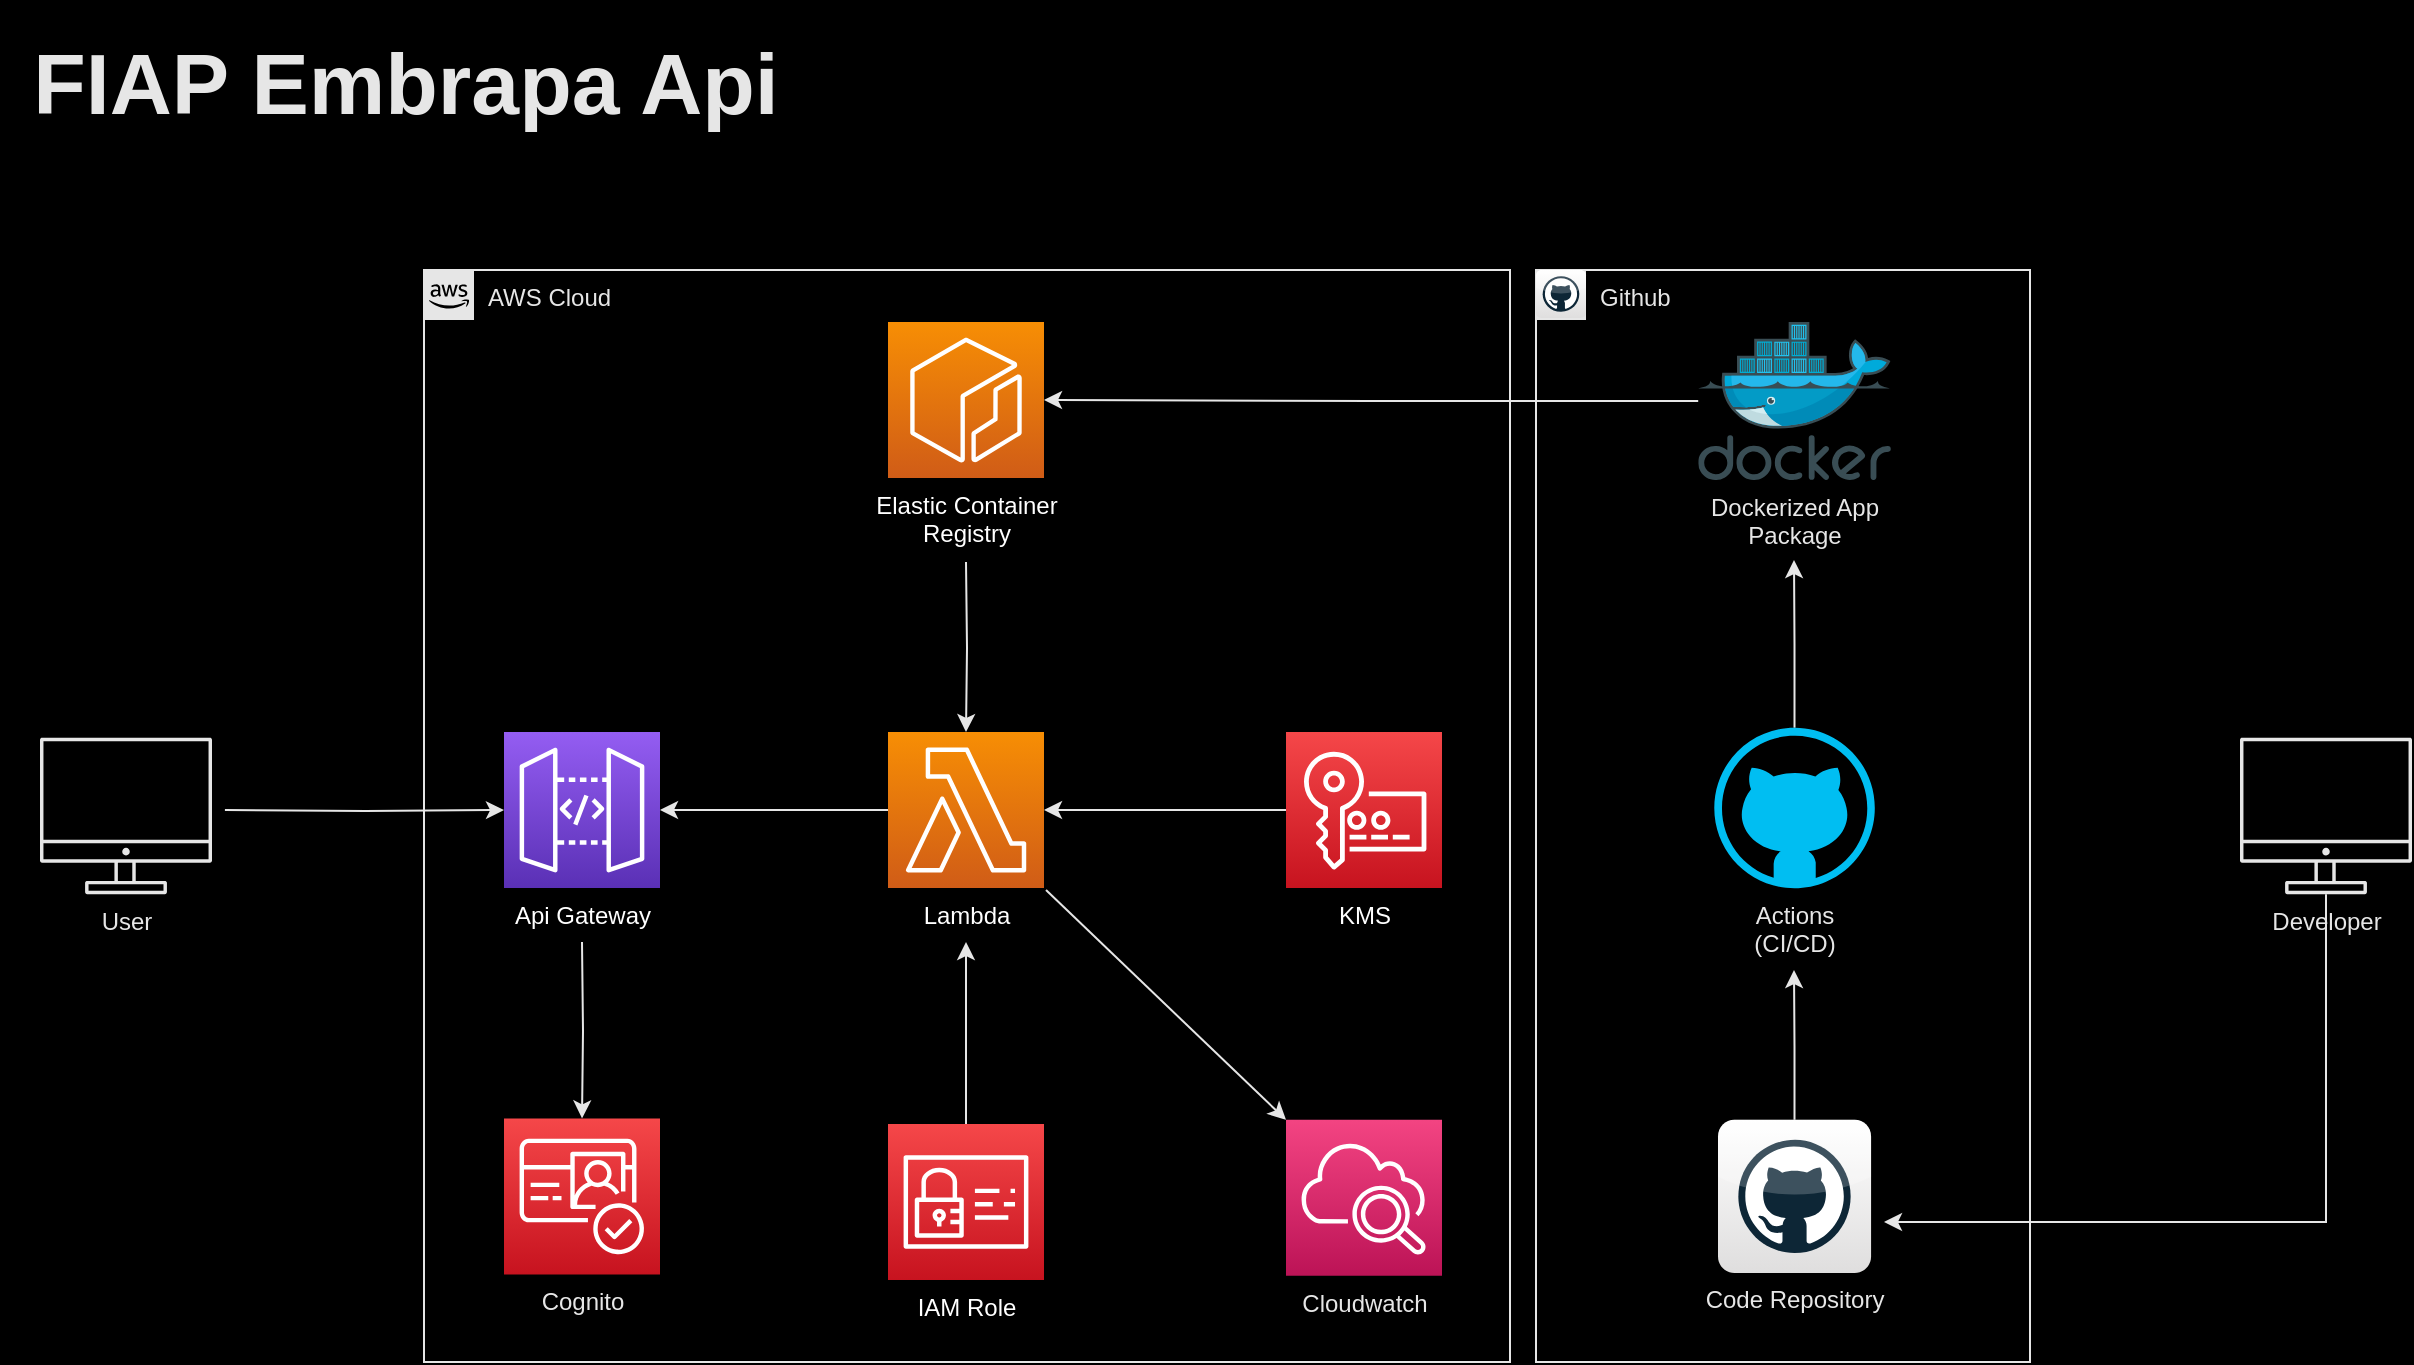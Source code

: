 <mxfile version="18.1.3" type="device"><diagram id="VtTK2scb-VmEOPwE1I2N" name="Page-1"><mxGraphModel dx="1426" dy="883" grid="0" gridSize="10" guides="1" tooltips="1" connect="1" arrows="1" fold="1" page="0" pageScale="1" pageWidth="1100" pageHeight="850" background="#000000" math="0" shadow="0"><root><mxCell id="0"/><mxCell id="1" parent="0"/><mxCell id="5ZEjk6eb_Ux-53kWahm3-1" value="AWS Cloud" style="points=[[0,0],[0.25,0],[0.5,0],[0.75,0],[1,0],[1,0.25],[1,0.5],[1,0.75],[1,1],[0.75,1],[0.5,1],[0.25,1],[0,1],[0,0.75],[0,0.5],[0,0.25]];outlineConnect=0;gradientColor=none;html=1;whiteSpace=wrap;fontSize=12;fontStyle=0;container=0;pointerEvents=0;collapsible=0;recursiveResize=0;shape=mxgraph.aws4.group;grIcon=mxgraph.aws4.group_aws_cloud_alt;strokeColor=#E6E6E6;fillColor=none;verticalAlign=top;align=left;spacingLeft=30;fontColor=#E6E6E6;dashed=0;" parent="1" vertex="1"><mxGeometry x="355" y="147" width="543" height="546" as="geometry"/></mxCell><mxCell id="Dag2rp7jf0Uawb9MbwXZ-5" style="edgeStyle=orthogonalEdgeStyle;rounded=0;orthogonalLoop=1;jettySize=auto;html=1;entryX=0.5;entryY=0;entryDx=0;entryDy=0;entryPerimeter=0;fontColor=#E6E6E6;strokeColor=#E6E6E6;" edge="1" parent="1" target="Dag2rp7jf0Uawb9MbwXZ-2"><mxGeometry relative="1" as="geometry"><mxPoint x="434" y="483" as="sourcePoint"/></mxGeometry></mxCell><mxCell id="5ZEjk6eb_Ux-53kWahm3-2" value="Api Gateway" style="sketch=0;points=[[0,0,0],[0.25,0,0],[0.5,0,0],[0.75,0,0],[1,0,0],[0,1,0],[0.25,1,0],[0.5,1,0],[0.75,1,0],[1,1,0],[0,0.25,0],[0,0.5,0],[0,0.75,0],[1,0.25,0],[1,0.5,0],[1,0.75,0]];outlineConnect=0;fontColor=#FFFFFF;gradientColor=#945DF2;gradientDirection=north;fillColor=#5A30B5;strokeColor=#ffffff;dashed=0;verticalLabelPosition=bottom;verticalAlign=top;align=center;html=1;fontSize=12;fontStyle=0;aspect=fixed;shape=mxgraph.aws4.resourceIcon;resIcon=mxgraph.aws4.api_gateway;" parent="1" vertex="1"><mxGeometry x="395" y="378" width="78" height="78" as="geometry"/></mxCell><mxCell id="5ZEjk6eb_Ux-53kWahm3-7" style="edgeStyle=orthogonalEdgeStyle;rounded=0;orthogonalLoop=1;jettySize=auto;html=1;entryX=1;entryY=0.5;entryDx=0;entryDy=0;entryPerimeter=0;fontColor=#FFFFFF;strokeColor=#E6E6E6;" parent="1" source="5ZEjk6eb_Ux-53kWahm3-3" target="5ZEjk6eb_Ux-53kWahm3-2" edge="1"><mxGeometry relative="1" as="geometry"/></mxCell><mxCell id="5ZEjk6eb_Ux-53kWahm3-3" value="Lambda" style="sketch=0;points=[[0,0,0],[0.25,0,0],[0.5,0,0],[0.75,0,0],[1,0,0],[0,1,0],[0.25,1,0],[0.5,1,0],[0.75,1,0],[1,1,0],[0,0.25,0],[0,0.5,0],[0,0.75,0],[1,0.25,0],[1,0.5,0],[1,0.75,0]];outlineConnect=0;fontColor=#FFFFFF;gradientColor=#F78E04;gradientDirection=north;fillColor=#D05C17;strokeColor=#ffffff;dashed=0;verticalLabelPosition=bottom;verticalAlign=top;align=center;html=1;fontSize=12;fontStyle=0;aspect=fixed;shape=mxgraph.aws4.resourceIcon;resIcon=mxgraph.aws4.lambda;" parent="1" vertex="1"><mxGeometry x="587" y="378" width="78" height="78" as="geometry"/></mxCell><mxCell id="5ZEjk6eb_Ux-53kWahm3-9" style="edgeStyle=orthogonalEdgeStyle;rounded=0;orthogonalLoop=1;jettySize=auto;html=1;fontColor=#FFFFFF;strokeColor=#E6E6E6;" parent="1" target="5ZEjk6eb_Ux-53kWahm3-3" edge="1"><mxGeometry relative="1" as="geometry"><mxPoint x="626" y="293" as="sourcePoint"/></mxGeometry></mxCell><mxCell id="5ZEjk6eb_Ux-53kWahm3-4" value="Elastic Container&lt;br&gt;Registry" style="sketch=0;points=[[0,0,0],[0.25,0,0],[0.5,0,0],[0.75,0,0],[1,0,0],[0,1,0],[0.25,1,0],[0.5,1,0],[0.75,1,0],[1,1,0],[0,0.25,0],[0,0.5,0],[0,0.75,0],[1,0.25,0],[1,0.5,0],[1,0.75,0]];outlineConnect=0;fontColor=#FFFFFF;gradientColor=#F78E04;gradientDirection=north;fillColor=#D05C17;strokeColor=#ffffff;dashed=0;verticalLabelPosition=bottom;verticalAlign=top;align=center;html=1;fontSize=12;fontStyle=0;aspect=fixed;shape=mxgraph.aws4.resourceIcon;resIcon=mxgraph.aws4.ecr;" parent="1" vertex="1"><mxGeometry x="587" y="173" width="78" height="78" as="geometry"/></mxCell><mxCell id="5ZEjk6eb_Ux-53kWahm3-8" style="edgeStyle=orthogonalEdgeStyle;rounded=0;orthogonalLoop=1;jettySize=auto;html=1;fontColor=#FFFFFF;strokeColor=#E6E6E6;" parent="1" source="5ZEjk6eb_Ux-53kWahm3-5" target="5ZEjk6eb_Ux-53kWahm3-3" edge="1"><mxGeometry relative="1" as="geometry"/></mxCell><mxCell id="5ZEjk6eb_Ux-53kWahm3-5" value="KMS" style="sketch=0;points=[[0,0,0],[0.25,0,0],[0.5,0,0],[0.75,0,0],[1,0,0],[0,1,0],[0.25,1,0],[0.5,1,0],[0.75,1,0],[1,1,0],[0,0.25,0],[0,0.5,0],[0,0.75,0],[1,0.25,0],[1,0.5,0],[1,0.75,0]];outlineConnect=0;fontColor=#FFFFFF;gradientColor=#F54749;gradientDirection=north;fillColor=#C7131F;strokeColor=#ffffff;dashed=0;verticalLabelPosition=bottom;verticalAlign=top;align=center;html=1;fontSize=12;fontStyle=0;aspect=fixed;shape=mxgraph.aws4.resourceIcon;resIcon=mxgraph.aws4.key_management_service;" parent="1" vertex="1"><mxGeometry x="786" y="378" width="78" height="78" as="geometry"/></mxCell><mxCell id="5ZEjk6eb_Ux-53kWahm3-10" style="edgeStyle=orthogonalEdgeStyle;rounded=0;orthogonalLoop=1;jettySize=auto;html=1;fontColor=#FFFFFF;strokeColor=#E6E6E6;" parent="1" source="5ZEjk6eb_Ux-53kWahm3-6" edge="1"><mxGeometry relative="1" as="geometry"><mxPoint x="626" y="483" as="targetPoint"/></mxGeometry></mxCell><mxCell id="5ZEjk6eb_Ux-53kWahm3-6" value="IAM Role" style="sketch=0;points=[[0,0,0],[0.25,0,0],[0.5,0,0],[0.75,0,0],[1,0,0],[0,1,0],[0.25,1,0],[0.5,1,0],[0.75,1,0],[1,1,0],[0,0.25,0],[0,0.5,0],[0,0.75,0],[1,0.25,0],[1,0.5,0],[1,0.75,0]];outlineConnect=0;fontColor=#FFFFFF;gradientColor=#F54749;gradientDirection=north;fillColor=#C7131F;strokeColor=#ffffff;dashed=0;verticalLabelPosition=bottom;verticalAlign=top;align=center;html=1;fontSize=12;fontStyle=0;aspect=fixed;shape=mxgraph.aws4.resourceIcon;resIcon=mxgraph.aws4.identity_and_access_management;" parent="1" vertex="1"><mxGeometry x="587" y="574" width="78" height="78" as="geometry"/></mxCell><mxCell id="5ZEjk6eb_Ux-53kWahm3-12" style="edgeStyle=orthogonalEdgeStyle;rounded=0;orthogonalLoop=1;jettySize=auto;html=1;fontColor=#FFFFFF;strokeColor=#E6E6E6;" parent="1" target="5ZEjk6eb_Ux-53kWahm3-2" edge="1"><mxGeometry relative="1" as="geometry"><mxPoint x="255.455" y="417.0" as="sourcePoint"/></mxGeometry></mxCell><mxCell id="5ZEjk6eb_Ux-53kWahm3-14" value="User" style="sketch=0;outlineConnect=0;gradientColor=none;fontColor=#E6E6E6;strokeColor=none;fillColor=#E6E6E6;dashed=0;verticalLabelPosition=bottom;verticalAlign=top;align=center;html=1;fontSize=12;fontStyle=0;aspect=fixed;shape=mxgraph.aws4.illustration_desktop;pointerEvents=1" parent="1" vertex="1"><mxGeometry x="163" y="380.87" width="86" height="78.26" as="geometry"/></mxCell><mxCell id="5ZEjk6eb_Ux-53kWahm3-21" style="edgeStyle=orthogonalEdgeStyle;rounded=0;orthogonalLoop=1;jettySize=auto;html=1;fontColor=#E6E6E6;strokeColor=#E6E6E6;" parent="1" source="5ZEjk6eb_Ux-53kWahm3-15" edge="1"><mxGeometry relative="1" as="geometry"><mxPoint x="1040" y="497" as="targetPoint"/></mxGeometry></mxCell><mxCell id="5ZEjk6eb_Ux-53kWahm3-15" value="Code Repository" style="dashed=0;outlineConnect=0;html=1;align=center;labelPosition=center;verticalLabelPosition=bottom;verticalAlign=top;shape=mxgraph.webicons.github;gradientColor=#DFDEDE;fontColor=#E6E6E6;strokeColor=#E6E6E6;" parent="1" vertex="1"><mxGeometry x="1002" y="571.93" width="76.54" height="76.54" as="geometry"/></mxCell><mxCell id="5ZEjk6eb_Ux-53kWahm3-17" value="Github" style="points=[[0,0],[0.25,0],[0.5,0],[0.75,0],[1,0],[1,0.25],[1,0.5],[1,0.75],[1,1],[0.75,1],[0.5,1],[0.25,1],[0,1],[0,0.75],[0,0.5],[0,0.25]];outlineConnect=0;gradientColor=none;html=1;whiteSpace=wrap;fontSize=12;fontStyle=0;container=0;pointerEvents=0;collapsible=0;recursiveResize=0;shape=mxgraph.aws4.group;grIcon=mxgraph.aws4.group_aws_cloud_alt;strokeColor=#E6E6E6;fillColor=none;verticalAlign=top;align=left;spacingLeft=30;fontColor=#E6E6E6;dashed=0;" parent="1" vertex="1"><mxGeometry x="911" y="147" width="247" height="546" as="geometry"/></mxCell><mxCell id="5ZEjk6eb_Ux-53kWahm3-18" value="" style="dashed=0;outlineConnect=0;html=1;align=center;labelPosition=center;verticalLabelPosition=bottom;verticalAlign=top;shape=mxgraph.webicons.github;gradientColor=#DFDEDE;fontColor=#E6E6E6;strokeColor=#E6E6E6;" parent="1" vertex="1"><mxGeometry x="911" y="147" width="25" height="24" as="geometry"/></mxCell><mxCell id="5ZEjk6eb_Ux-53kWahm3-22" style="edgeStyle=orthogonalEdgeStyle;rounded=0;orthogonalLoop=1;jettySize=auto;html=1;fontColor=#E6E6E6;strokeColor=#E6E6E6;" parent="1" source="5ZEjk6eb_Ux-53kWahm3-19" edge="1"><mxGeometry relative="1" as="geometry"><mxPoint x="1040" y="292" as="targetPoint"/></mxGeometry></mxCell><mxCell id="5ZEjk6eb_Ux-53kWahm3-19" value="Actions&lt;br&gt;(CI/CD)" style="verticalLabelPosition=bottom;html=1;verticalAlign=top;align=center;strokeColor=none;fillColor=#00BEF2;shape=mxgraph.azure.github_code;pointerEvents=1;fontColor=#E6E6E6;" parent="1" vertex="1"><mxGeometry x="1000.14" y="375.87" width="80.26" height="80.26" as="geometry"/></mxCell><mxCell id="5ZEjk6eb_Ux-53kWahm3-23" style="edgeStyle=orthogonalEdgeStyle;rounded=0;orthogonalLoop=1;jettySize=auto;html=1;fontColor=#E6E6E6;strokeColor=#E6E6E6;" parent="1" source="5ZEjk6eb_Ux-53kWahm3-20" target="5ZEjk6eb_Ux-53kWahm3-4" edge="1"><mxGeometry relative="1" as="geometry"/></mxCell><mxCell id="5ZEjk6eb_Ux-53kWahm3-20" value="Dockerized App&lt;br&gt;Package" style="sketch=0;aspect=fixed;html=1;points=[];align=center;image;fontSize=12;image=img/lib/mscae/Docker.svg;fontColor=#E6E6E6;strokeColor=#E6E6E6;fillColor=#E6E6E6;labelBackgroundColor=none;" parent="1" vertex="1"><mxGeometry x="992.1" y="173" width="96.35" height="79" as="geometry"/></mxCell><mxCell id="5ZEjk6eb_Ux-53kWahm3-26" style="edgeStyle=orthogonalEdgeStyle;rounded=0;orthogonalLoop=1;jettySize=auto;html=1;fontColor=#E6E6E6;strokeColor=#E6E6E6;" parent="1" source="5ZEjk6eb_Ux-53kWahm3-24" edge="1"><mxGeometry relative="1" as="geometry"><mxPoint x="1085" y="623" as="targetPoint"/><Array as="points"><mxPoint x="1306" y="623"/></Array></mxGeometry></mxCell><mxCell id="5ZEjk6eb_Ux-53kWahm3-24" value="Developer" style="sketch=0;outlineConnect=0;gradientColor=none;fontColor=#E6E6E6;strokeColor=none;fillColor=#E6E6E6;dashed=0;verticalLabelPosition=bottom;verticalAlign=top;align=center;html=1;fontSize=12;fontStyle=0;aspect=fixed;shape=mxgraph.aws4.illustration_desktop;pointerEvents=1" parent="1" vertex="1"><mxGeometry x="1263" y="380.87" width="86" height="78.26" as="geometry"/></mxCell><mxCell id="5ZEjk6eb_Ux-53kWahm3-29" value="FIAP Embrapa Api" style="text;html=1;strokeColor=none;fillColor=none;align=center;verticalAlign=middle;whiteSpace=wrap;rounded=0;labelBackgroundColor=none;fontColor=#E6E6E6;fontSize=43;fontStyle=1" parent="1" vertex="1"><mxGeometry x="143" y="12" width="406" height="83" as="geometry"/></mxCell><mxCell id="Dag2rp7jf0Uawb9MbwXZ-1" value="Cloudwatch" style="sketch=0;points=[[0,0,0],[0.25,0,0],[0.5,0,0],[0.75,0,0],[1,0,0],[0,1,0],[0.25,1,0],[0.5,1,0],[0.75,1,0],[1,1,0],[0,0.25,0],[0,0.5,0],[0,0.75,0],[1,0.25,0],[1,0.5,0],[1,0.75,0]];points=[[0,0,0],[0.25,0,0],[0.5,0,0],[0.75,0,0],[1,0,0],[0,1,0],[0.25,1,0],[0.5,1,0],[0.75,1,0],[1,1,0],[0,0.25,0],[0,0.5,0],[0,0.75,0],[1,0.25,0],[1,0.5,0],[1,0.75,0]];outlineConnect=0;fontColor=#E6E6E6;gradientColor=#F34482;gradientDirection=north;fillColor=#BC1356;strokeColor=#ffffff;dashed=0;verticalLabelPosition=bottom;verticalAlign=top;align=center;html=1;fontSize=12;fontStyle=0;aspect=fixed;shape=mxgraph.aws4.resourceIcon;resIcon=mxgraph.aws4.cloudwatch_2;" vertex="1" parent="1"><mxGeometry x="786" y="571.93" width="78" height="78" as="geometry"/></mxCell><mxCell id="Dag2rp7jf0Uawb9MbwXZ-2" value="Cognito" style="sketch=0;points=[[0,0,0],[0.25,0,0],[0.5,0,0],[0.75,0,0],[1,0,0],[0,1,0],[0.25,1,0],[0.5,1,0],[0.75,1,0],[1,1,0],[0,0.25,0],[0,0.5,0],[0,0.75,0],[1,0.25,0],[1,0.5,0],[1,0.75,0]];outlineConnect=0;fontColor=#E6E6E6;gradientColor=#F54749;gradientDirection=north;fillColor=#C7131F;strokeColor=#ffffff;dashed=0;verticalLabelPosition=bottom;verticalAlign=top;align=center;html=1;fontSize=12;fontStyle=0;aspect=fixed;shape=mxgraph.aws4.resourceIcon;resIcon=mxgraph.aws4.cognito;" vertex="1" parent="1"><mxGeometry x="395" y="571.2" width="78" height="78" as="geometry"/></mxCell><mxCell id="Dag2rp7jf0Uawb9MbwXZ-3" value="" style="endArrow=classic;html=1;rounded=0;fontColor=#E6E6E6;strokeColor=#E6E6E6;entryX=0;entryY=0;entryDx=0;entryDy=0;entryPerimeter=0;" edge="1" parent="1" target="Dag2rp7jf0Uawb9MbwXZ-1"><mxGeometry width="50" height="50" relative="1" as="geometry"><mxPoint x="666" y="457" as="sourcePoint"/><mxPoint x="771" y="564" as="targetPoint"/></mxGeometry></mxCell></root></mxGraphModel></diagram></mxfile>